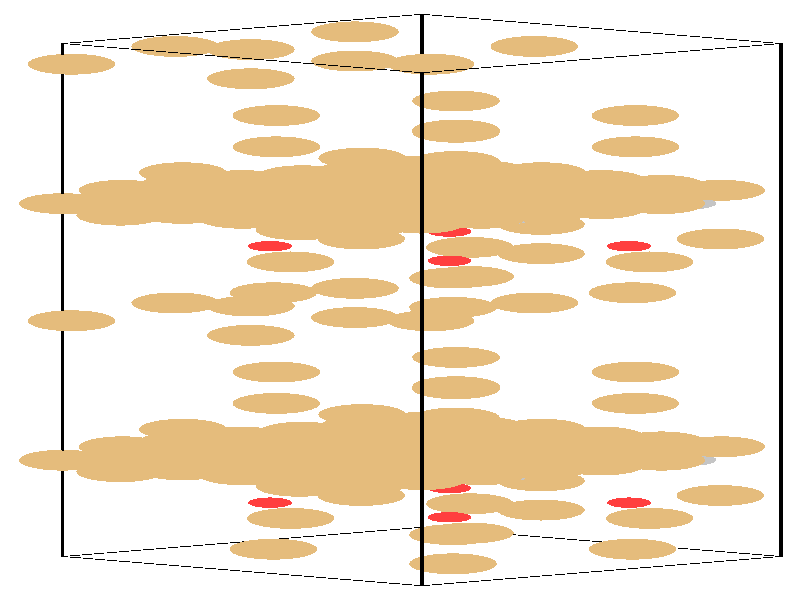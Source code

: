 #include "colors.inc"
#include "finish.inc"

global_settings {assumed_gamma 1 max_trace_level 6}
background {color White}
camera {orthographic
  right -24.13*x up 76.08*y
  direction 1.00*z
  location <0,0,50.00> look_at <0,0,0>}
light_source {<  2.00,   3.00,  40.00> color White
  area_light <0.70, 0, 0>, <0, 0.70, 0>, 3, 3
  adaptive 1 jitter}

#declare simple = finish {phong 0.7}
#declare pale = finish {ambient .5 diffuse .85 roughness .001 specular 0.200 }
#declare intermediate = finish {ambient 0.3 diffuse 0.6 specular 0.10 roughness 0.04 }
#declare vmd = finish {ambient .0 diffuse .65 phong 0.1 phong_size 40. specular 0.500 }
#declare jmol = finish {ambient .2 diffuse .6 specular 1 roughness .001 metallic}
#declare ase2 = finish {ambient 0.05 brilliance 3 diffuse 0.6 metallic specular 0.70 roughness 0.04 reflection 0.15}
#declare ase3 = finish {ambient .15 brilliance 2 diffuse .6 metallic specular 1. roughness .001 reflection .0}
#declare glass = finish {ambient .05 diffuse .3 specular 1. roughness .001}
#declare glass2 = finish {ambient .0 diffuse .3 specular 1. reflection .25 roughness .001}
#declare Rcell = 0.050;
#declare Rbond = 0.100;

#macro atom(LOC, R, COL, TRANS, FIN)
  sphere{LOC, R texture{pigment{color COL transmit TRANS} finish{FIN}}}
#end
#macro constrain(LOC, R, COL, TRANS FIN)
union{torus{R, Rcell rotate 45*z texture{pigment{color COL transmit TRANS} finish{FIN}}}
      torus{R, Rcell rotate -45*z texture{pigment{color COL transmit TRANS} finish{FIN}}}
      translate LOC}
#end

cylinder {<-10.17, -32.52, -33.83>, <  0.66, -36.23, -23.65>, Rcell pigment {Black}}
cylinder {<  0.66, -28.82, -44.00>, < 11.49, -32.52, -33.83>, Rcell pigment {Black}}
cylinder {<  0.66,  36.23, -20.33>, < 11.49,  32.52, -10.15>, Rcell pigment {Black}}
cylinder {<-10.17,  32.52, -10.15>, <  0.66,  28.82,   0.03>, Rcell pigment {Black}}
cylinder {<-10.17, -32.52, -33.83>, <  0.66, -28.82, -44.00>, Rcell pigment {Black}}
cylinder {<  0.66, -36.23, -23.65>, < 11.49, -32.52, -33.83>, Rcell pigment {Black}}
cylinder {<  0.66,  28.82,   0.03>, < 11.49,  32.52, -10.15>, Rcell pigment {Black}}
cylinder {<-10.17,  32.52, -10.15>, <  0.66,  36.23, -20.33>, Rcell pigment {Black}}
cylinder {<-10.17, -32.52, -33.83>, <-10.17,  32.52, -10.15>, Rcell pigment {Black}}
cylinder {<  0.66, -36.23, -23.65>, <  0.66,  28.82,   0.03>, Rcell pigment {Black}}
cylinder {< 11.49, -32.52, -33.83>, < 11.49,  32.52, -10.15>, Rcell pigment {Black}}
cylinder {<  0.66, -28.82, -44.00>, <  0.66,  36.23, -20.33>, Rcell pigment {Black}}
atom(<-10.17, -20.31, -29.38>, 1.32, rgb <0.78, 0.50, 0.20>, 0.0, ase3) // #0 
atom(< -8.37, -20.92, -27.68>, 1.32, rgb <0.78, 0.50, 0.20>, 0.0, ase3) // #1 
atom(< -6.56, -21.54, -25.99>, 1.32, rgb <0.78, 0.50, 0.20>, 0.0, ase3) // #2 
atom(< -8.37, -19.69, -31.08>, 1.32, rgb <0.78, 0.50, 0.20>, 0.0, ase3) // #3 
atom(< -6.56, -20.31, -29.38>, 1.32, rgb <0.78, 0.50, 0.20>, 0.0, ase3) // #4 
atom(< -4.76, -20.92, -27.68>, 1.32, rgb <0.78, 0.50, 0.20>, 0.0, ase3) // #5 
atom(< -6.56, -19.07, -32.77>, 1.32, rgb <0.78, 0.50, 0.20>, 0.0, ase3) // #6 
atom(< -4.76, -19.69, -31.08>, 1.32, rgb <0.78, 0.50, 0.20>, 0.0, ase3) // #7 
atom(< -2.95, -20.31, -29.38>, 1.32, rgb <0.78, 0.50, 0.20>, 0.0, ase3) // #8 
atom(< -8.37, -18.61, -28.76>, 1.32, rgb <0.78, 0.50, 0.20>, 0.0, ase3) // #9 
atom(< -6.56, -19.23, -27.07>, 1.32, rgb <0.78, 0.50, 0.20>, 0.0, ase3) // #10 
atom(< -4.76, -19.85, -25.37>, 1.32, rgb <0.78, 0.50, 0.20>, 0.0, ase3) // #11 
atom(< -6.56, -17.99, -30.46>, 1.32, rgb <0.78, 0.50, 0.20>, 0.0, ase3) // #12 
atom(< -4.76, -18.61, -28.76>, 1.32, rgb <0.78, 0.50, 0.20>, 0.0, ase3) // #13 
atom(< -2.95, -19.23, -27.07>, 1.32, rgb <0.78, 0.50, 0.20>, 0.0, ase3) // #14 
atom(< -4.76, -17.38, -32.15>, 1.32, rgb <0.78, 0.50, 0.20>, 0.0, ase3) // #15 
atom(< -2.95, -17.99, -30.46>, 1.32, rgb <0.78, 0.50, 0.20>, 0.0, ase3) // #16 
atom(< -1.14, -18.61, -28.76>, 1.32, rgb <0.78, 0.50, 0.20>, 0.0, ase3) // #17 
atom(<  4.28, -16.39, -27.88>, 1.32, rgb <0.78, 0.50, 0.20>, 0.0, ase3) // #18 
atom(<  1.60,  -0.93, -17.42>, 1.32, rgb <0.78, 0.50, 0.20>, 0.0, ase3) // #19 
atom(<  7.10, -13.11, -28.45>, 1.32, rgb <0.78, 0.50, 0.20>, 0.0, ase3) // #20 
atom(< -3.73,  -9.14, -25.64>, 1.32, rgb <0.78, 0.50, 0.20>, 0.0, ase3) // #21 
atom(<  9.66,   7.74, -20.72>, 1.32, rgb <0.78, 0.50, 0.20>, 0.0, ase3) // #22 
atom(< -3.03,   8.90, -14.18>, 1.32, rgb <0.78, 0.50, 0.20>, 0.0, ase3) // #23 
atom(<  0.92,  -2.63, -22.93>, 1.32, rgb <0.78, 0.50, 0.20>, 0.0, ase3) // #24 
atom(< -3.30,   4.83, -17.18>, 1.32, rgb <0.78, 0.50, 0.20>, 0.0, ase3) // #25 
atom(< -1.36,  -2.22, -17.79>, 1.32, rgb <0.78, 0.50, 0.20>, 0.0, ase3) // #26 
atom(<  6.91,   6.82, -16.84>, 0.66, rgb <1.00, 0.05, 0.05>, 0.0, ase3) // #27 
atom(<  3.36, -22.11, -25.84>, 0.76, rgb <0.56, 0.56, 0.56>, 0.0, ase3) // #28 
atom(<-10.17,  12.22, -17.54>, 1.32, rgb <0.78, 0.50, 0.20>, 0.0, ase3) // #29 
atom(< -8.37,  11.60, -15.85>, 1.32, rgb <0.78, 0.50, 0.20>, 0.0, ase3) // #30 
atom(< -6.56,  10.98, -14.15>, 1.32, rgb <0.78, 0.50, 0.20>, 0.0, ase3) // #31 
atom(< -8.37,  12.83, -19.24>, 1.32, rgb <0.78, 0.50, 0.20>, 0.0, ase3) // #32 
atom(< -6.56,  12.22, -17.54>, 1.32, rgb <0.78, 0.50, 0.20>, 0.0, ase3) // #33 
atom(< -4.76,  11.60, -15.85>, 1.32, rgb <0.78, 0.50, 0.20>, 0.0, ase3) // #34 
atom(< -6.56,  13.45, -20.93>, 1.32, rgb <0.78, 0.50, 0.20>, 0.0, ase3) // #35 
atom(< -4.76,  12.83, -19.24>, 1.32, rgb <0.78, 0.50, 0.20>, 0.0, ase3) // #36 
atom(< -2.95,  12.22, -17.54>, 1.32, rgb <0.78, 0.50, 0.20>, 0.0, ase3) // #37 
atom(< -8.37,  13.91, -16.92>, 1.32, rgb <0.78, 0.50, 0.20>, 0.0, ase3) // #38 
atom(< -6.56,  13.29, -15.23>, 1.32, rgb <0.78, 0.50, 0.20>, 0.0, ase3) // #39 
atom(< -4.76,  12.68, -13.53>, 1.32, rgb <0.78, 0.50, 0.20>, 0.0, ase3) // #40 
atom(< -6.56,  14.53, -18.62>, 1.32, rgb <0.78, 0.50, 0.20>, 0.0, ase3) // #41 
atom(< -4.76,  13.91, -16.92>, 1.32, rgb <0.78, 0.50, 0.20>, 0.0, ase3) // #42 
atom(< -2.95,  13.29, -15.23>, 1.32, rgb <0.78, 0.50, 0.20>, 0.0, ase3) // #43 
atom(< -4.76,  15.15, -20.32>, 1.32, rgb <0.78, 0.50, 0.20>, 0.0, ase3) // #44 
atom(< -2.95,  14.53, -18.62>, 1.32, rgb <0.78, 0.50, 0.20>, 0.0, ase3) // #45 
atom(< -1.14,  13.91, -16.92>, 1.32, rgb <0.78, 0.50, 0.20>, 0.0, ase3) // #46 
atom(<  4.28,  16.14, -16.05>, 1.32, rgb <0.78, 0.50, 0.20>, 0.0, ase3) // #47 
atom(<  1.60, -33.45, -29.26>, 1.32, rgb <0.78, 0.50, 0.20>, 0.0, ase3) // #48 
atom(<  7.10,  19.42, -16.61>, 1.32, rgb <0.78, 0.50, 0.20>, 0.0, ase3) // #49 
atom(< -3.73,  23.39, -13.80>, 1.32, rgb <0.78, 0.50, 0.20>, 0.0, ase3) // #50 
atom(<  9.66, -24.79, -32.56>, 1.32, rgb <0.78, 0.50, 0.20>, 0.0, ase3) // #51 
atom(< -3.03, -23.62, -26.02>, 1.32, rgb <0.78, 0.50, 0.20>, 0.0, ase3) // #52 
atom(<  0.92,  29.90, -11.09>, 1.32, rgb <0.78, 0.50, 0.20>, 0.0, ase3) // #53 
atom(< -3.30, -27.69, -29.02>, 1.32, rgb <0.78, 0.50, 0.20>, 0.0, ase3) // #54 
atom(< -1.36,  30.30,  -5.95>, 1.32, rgb <0.78, 0.50, 0.20>, 0.0, ase3) // #55 
atom(<  6.91, -25.70, -28.67>, 0.66, rgb <1.00, 0.05, 0.05>, 0.0, ase3) // #56 
atom(<  3.36,  10.41, -14.00>, 0.76, rgb <0.56, 0.56, 0.56>, 0.0, ase3) // #57 
atom(< -4.76, -18.45, -34.47>, 1.32, rgb <0.78, 0.50, 0.20>, 0.0, ase3) // #58 
atom(< -2.95, -19.07, -32.77>, 1.32, rgb <0.78, 0.50, 0.20>, 0.0, ase3) // #59 
atom(< -1.15, -19.69, -31.08>, 1.32, rgb <0.78, 0.50, 0.20>, 0.0, ase3) // #60 
atom(< -2.95, -17.84, -36.16>, 1.32, rgb <0.78, 0.50, 0.20>, 0.0, ase3) // #61 
atom(< -1.15, -18.45, -34.47>, 1.32, rgb <0.78, 0.50, 0.20>, 0.0, ase3) // #62 
atom(<  0.66, -19.07, -32.77>, 1.32, rgb <0.78, 0.50, 0.20>, 0.0, ase3) // #63 
atom(< -1.15, -17.22, -37.86>, 1.32, rgb <0.78, 0.50, 0.20>, 0.0, ase3) // #64 
atom(<  0.66, -17.84, -36.16>, 1.32, rgb <0.78, 0.50, 0.20>, 0.0, ase3) // #65 
atom(<  2.46, -18.45, -34.47>, 1.32, rgb <0.78, 0.50, 0.20>, 0.0, ase3) // #66 
atom(< -2.95, -16.76, -33.85>, 1.32, rgb <0.78, 0.50, 0.20>, 0.0, ase3) // #67 
atom(< -1.15, -17.38, -32.15>, 1.32, rgb <0.78, 0.50, 0.20>, 0.0, ase3) // #68 
atom(<  0.66, -17.99, -30.46>, 1.32, rgb <0.78, 0.50, 0.20>, 0.0, ase3) // #69 
atom(< -1.15, -16.14, -35.55>, 1.32, rgb <0.78, 0.50, 0.20>, 0.0, ase3) // #70 
atom(<  0.66, -16.76, -33.85>, 1.32, rgb <0.78, 0.50, 0.20>, 0.0, ase3) // #71 
atom(<  2.46, -17.38, -32.15>, 1.32, rgb <0.78, 0.50, 0.20>, 0.0, ase3) // #72 
atom(<  0.66, -15.52, -37.24>, 1.32, rgb <0.78, 0.50, 0.20>, 0.0, ase3) // #73 
atom(<  2.46, -16.14, -35.55>, 1.32, rgb <0.78, 0.50, 0.20>, 0.0, ase3) // #74 
atom(<  4.27, -16.76, -33.85>, 1.32, rgb <0.78, 0.50, 0.20>, 0.0, ase3) // #75 
atom(< -1.14, -18.24, -22.80>, 1.32, rgb <0.78, 0.50, 0.20>, 0.0, ase3) // #76 
atom(<  7.01,   0.92, -22.51>, 1.32, rgb <0.78, 0.50, 0.20>, 0.0, ase3) // #77 
atom(<  1.69, -14.96, -23.36>, 1.32, rgb <0.78, 0.50, 0.20>, 0.0, ase3) // #78 
atom(<  1.69,  -7.28, -30.72>, 1.32, rgb <0.78, 0.50, 0.20>, 0.0, ase3) // #79 
atom(<  4.25,   5.88, -15.63>, 1.32, rgb <0.78, 0.50, 0.20>, 0.0, ase3) // #80 
atom(<  2.39,  10.76, -19.27>, 1.32, rgb <0.78, 0.50, 0.20>, 0.0, ase3) // #81 
atom(< -4.50,  -4.48, -17.84>, 1.32, rgb <0.78, 0.50, 0.20>, 0.0, ase3) // #82 
atom(<  2.11,   6.68, -22.27>, 1.32, rgb <0.78, 0.50, 0.20>, 0.0, ase3) // #83 
atom(<  4.05,  -0.37, -22.88>, 1.32, rgb <0.78, 0.50, 0.20>, 0.0, ase3) // #84 
atom(<  1.49,   4.97, -11.75>, 0.66, rgb <1.00, 0.05, 0.05>, 0.0, ase3) // #85 
atom(<  8.78, -20.26, -30.93>, 0.76, rgb <0.56, 0.56, 0.56>, 0.0, ase3) // #86 
atom(< -4.76,  14.07, -22.63>, 1.32, rgb <0.78, 0.50, 0.20>, 0.0, ase3) // #87 
atom(< -2.95,  13.45, -20.93>, 1.32, rgb <0.78, 0.50, 0.20>, 0.0, ase3) // #88 
atom(< -1.15,  12.83, -19.24>, 1.32, rgb <0.78, 0.50, 0.20>, 0.0, ase3) // #89 
atom(< -2.95,  14.69, -24.33>, 1.32, rgb <0.78, 0.50, 0.20>, 0.0, ase3) // #90 
atom(< -1.15,  14.07, -22.63>, 1.32, rgb <0.78, 0.50, 0.20>, 0.0, ase3) // #91 
atom(<  0.66,  13.45, -20.93>, 1.32, rgb <0.78, 0.50, 0.20>, 0.0, ase3) // #92 
atom(< -1.15,  15.30, -26.02>, 1.32, rgb <0.78, 0.50, 0.20>, 0.0, ase3) // #93 
atom(<  0.66,  14.69, -24.33>, 1.32, rgb <0.78, 0.50, 0.20>, 0.0, ase3) // #94 
atom(<  2.46,  14.07, -22.63>, 1.32, rgb <0.78, 0.50, 0.20>, 0.0, ase3) // #95 
atom(< -2.95,  15.76, -22.01>, 1.32, rgb <0.78, 0.50, 0.20>, 0.0, ase3) // #96 
atom(< -1.15,  15.15, -20.32>, 1.32, rgb <0.78, 0.50, 0.20>, 0.0, ase3) // #97 
atom(<  0.66,  14.53, -18.62>, 1.32, rgb <0.78, 0.50, 0.20>, 0.0, ase3) // #98 
atom(< -1.15,  16.38, -23.71>, 1.32, rgb <0.78, 0.50, 0.20>, 0.0, ase3) // #99 
atom(<  0.66,  15.76, -22.01>, 1.32, rgb <0.78, 0.50, 0.20>, 0.0, ase3) // #100 
atom(<  2.46,  15.15, -20.32>, 1.32, rgb <0.78, 0.50, 0.20>, 0.0, ase3) // #101 
atom(<  0.66,  17.00, -25.41>, 1.32, rgb <0.78, 0.50, 0.20>, 0.0, ase3) // #102 
atom(<  2.46,  16.38, -23.71>, 1.32, rgb <0.78, 0.50, 0.20>, 0.0, ase3) // #103 
atom(<  4.27,  15.76, -22.01>, 1.32, rgb <0.78, 0.50, 0.20>, 0.0, ase3) // #104 
atom(< -1.14,  14.29, -10.96>, 1.32, rgb <0.78, 0.50, 0.20>, 0.0, ase3) // #105 
atom(<  7.01, -31.60, -34.35>, 1.32, rgb <0.78, 0.50, 0.20>, 0.0, ase3) // #106 
atom(<  1.69,  17.56, -11.53>, 1.32, rgb <0.78, 0.50, 0.20>, 0.0, ase3) // #107 
atom(<  1.69,  25.24, -18.89>, 1.32, rgb <0.78, 0.50, 0.20>, 0.0, ase3) // #108 
atom(<  4.25, -26.64, -27.47>, 1.32, rgb <0.78, 0.50, 0.20>, 0.0, ase3) // #109 
atom(<  2.39, -21.77, -31.10>, 1.32, rgb <0.78, 0.50, 0.20>, 0.0, ase3) // #110 
atom(< -4.50,  28.05,  -6.00>, 1.32, rgb <0.78, 0.50, 0.20>, 0.0, ase3) // #111 
atom(<  2.11, -25.84, -34.10>, 1.32, rgb <0.78, 0.50, 0.20>, 0.0, ase3) // #112 
atom(<  4.05,  32.15, -11.04>, 1.32, rgb <0.78, 0.50, 0.20>, 0.0, ase3) // #113 
atom(<  1.49, -27.55, -23.59>, 0.66, rgb <1.00, 0.05, 0.05>, 0.0, ase3) // #114 
atom(<  8.78,  12.26, -19.09>, 0.76, rgb <0.56, 0.56, 0.56>, 0.0, ase3) // #115 
atom(< -4.76, -22.16, -24.29>, 1.32, rgb <0.78, 0.50, 0.20>, 0.0, ase3) // #116 
atom(< -2.95, -22.78, -22.59>, 1.32, rgb <0.78, 0.50, 0.20>, 0.0, ase3) // #117 
atom(< -1.14, -23.39, -20.90>, 1.32, rgb <0.78, 0.50, 0.20>, 0.0, ase3) // #118 
atom(< -2.95, -21.54, -25.99>, 1.32, rgb <0.78, 0.50, 0.20>, 0.0, ase3) // #119 
atom(< -1.15, -22.16, -24.29>, 1.32, rgb <0.78, 0.50, 0.20>, 0.0, ase3) // #120 
atom(<  0.66, -22.78, -22.59>, 1.32, rgb <0.78, 0.50, 0.20>, 0.0, ase3) // #121 
atom(< -1.15, -20.92, -27.68>, 1.32, rgb <0.78, 0.50, 0.20>, 0.0, ase3) // #122 
atom(<  0.66, -21.54, -25.99>, 1.32, rgb <0.78, 0.50, 0.20>, 0.0, ase3) // #123 
atom(<  2.46, -22.16, -24.29>, 1.32, rgb <0.78, 0.50, 0.20>, 0.0, ase3) // #124 
atom(< -2.95, -20.46, -23.67>, 1.32, rgb <0.78, 0.50, 0.20>, 0.0, ase3) // #125 
atom(< -1.15, -21.08, -21.98>, 1.32, rgb <0.78, 0.50, 0.20>, 0.0, ase3) // #126 
atom(<  0.66, -21.70, -20.28>, 1.32, rgb <0.78, 0.50, 0.20>, 0.0, ase3) // #127 
atom(< -1.15, -19.85, -25.37>, 1.32, rgb <0.78, 0.50, 0.20>, 0.0, ase3) // #128 
atom(<  0.66, -20.46, -23.67>, 1.32, rgb <0.78, 0.50, 0.20>, 0.0, ase3) // #129 
atom(<  2.46, -21.08, -21.98>, 1.32, rgb <0.78, 0.50, 0.20>, 0.0, ase3) // #130 
atom(<  0.66, -19.23, -27.07>, 1.32, rgb <0.78, 0.50, 0.20>, 0.0, ase3) // #131 
atom(<  2.46, -19.85, -25.37>, 1.32, rgb <0.78, 0.50, 0.20>, 0.0, ase3) // #132 
atom(<  4.27, -20.46, -23.67>, 1.32, rgb <0.78, 0.50, 0.20>, 0.0, ase3) // #133 
atom(< -1.14, -14.53, -32.97>, 1.32, rgb <0.78, 0.50, 0.20>, 0.0, ase3) // #134 
atom(< -3.82,   0.92, -22.51>, 1.32, rgb <0.78, 0.50, 0.20>, 0.0, ase3) // #135 
atom(<  1.69, -11.25, -33.54>, 1.32, rgb <0.78, 0.50, 0.20>, 0.0, ase3) // #136 
atom(<  1.69, -10.99, -20.55>, 1.32, rgb <0.78, 0.50, 0.20>, 0.0, ase3) // #137 
atom(<  4.25,   9.59, -25.81>, 1.32, rgb <0.78, 0.50, 0.20>, 0.0, ase3) // #138 
atom(< -8.44,  10.76, -19.27>, 1.32, rgb <0.78, 0.50, 0.20>, 0.0, ase3) // #139 
atom(< -4.50,  -0.77, -28.02>, 1.32, rgb <0.78, 0.50, 0.20>, 0.0, ase3) // #140 
atom(<  2.11,   2.98, -12.09>, 1.32, rgb <0.78, 0.50, 0.20>, 0.0, ase3) // #141 
atom(< -6.78,  -0.37, -22.88>, 1.32, rgb <0.78, 0.50, 0.20>, 0.0, ase3) // #142 
atom(<  1.49,   8.68, -21.93>, 0.66, rgb <1.00, 0.05, 0.05>, 0.0, ase3) // #143 
atom(< -2.05, -20.26, -30.93>, 0.76, rgb <0.56, 0.56, 0.56>, 0.0, ase3) // #144 
atom(< -4.76,  10.36, -12.45>, 1.32, rgb <0.78, 0.50, 0.20>, 0.0, ase3) // #145 
atom(< -2.95,   9.75, -10.76>, 1.32, rgb <0.78, 0.50, 0.20>, 0.0, ase3) // #146 
atom(< -1.14,   9.13,  -9.06>, 1.32, rgb <0.78, 0.50, 0.20>, 0.0, ase3) // #147 
atom(< -2.95,  10.98, -14.15>, 1.32, rgb <0.78, 0.50, 0.20>, 0.0, ase3) // #148 
atom(< -1.15,  10.36, -12.45>, 1.32, rgb <0.78, 0.50, 0.20>, 0.0, ase3) // #149 
atom(<  0.66,   9.75, -10.76>, 1.32, rgb <0.78, 0.50, 0.20>, 0.0, ase3) // #150 
atom(< -1.15,  11.60, -15.85>, 1.32, rgb <0.78, 0.50, 0.20>, 0.0, ase3) // #151 
atom(<  0.66,  10.98, -14.15>, 1.32, rgb <0.78, 0.50, 0.20>, 0.0, ase3) // #152 
atom(<  2.46,  10.36, -12.45>, 1.32, rgb <0.78, 0.50, 0.20>, 0.0, ase3) // #153 
atom(< -2.95,  12.06, -11.84>, 1.32, rgb <0.78, 0.50, 0.20>, 0.0, ase3) // #154 
atom(< -1.15,  11.44, -10.14>, 1.32, rgb <0.78, 0.50, 0.20>, 0.0, ase3) // #155 
atom(<  0.66,  10.83,  -8.44>, 1.32, rgb <0.78, 0.50, 0.20>, 0.0, ase3) // #156 
atom(< -1.15,  12.68, -13.53>, 1.32, rgb <0.78, 0.50, 0.20>, 0.0, ase3) // #157 
atom(<  0.66,  12.06, -11.84>, 1.32, rgb <0.78, 0.50, 0.20>, 0.0, ase3) // #158 
atom(<  2.46,  11.44, -10.14>, 1.32, rgb <0.78, 0.50, 0.20>, 0.0, ase3) // #159 
atom(<  0.66,  13.29, -15.23>, 1.32, rgb <0.78, 0.50, 0.20>, 0.0, ase3) // #160 
atom(<  2.46,  12.68, -13.53>, 1.32, rgb <0.78, 0.50, 0.20>, 0.0, ase3) // #161 
atom(<  4.27,  12.06, -11.84>, 1.32, rgb <0.78, 0.50, 0.20>, 0.0, ase3) // #162 
atom(< -1.14,  17.99, -21.14>, 1.32, rgb <0.78, 0.50, 0.20>, 0.0, ase3) // #163 
atom(< -3.82, -31.60, -34.35>, 1.32, rgb <0.78, 0.50, 0.20>, 0.0, ase3) // #164 
atom(<  1.69,  21.27, -21.70>, 1.32, rgb <0.78, 0.50, 0.20>, 0.0, ase3) // #165 
atom(<  1.69,  21.54,  -8.71>, 1.32, rgb <0.78, 0.50, 0.20>, 0.0, ase3) // #166 
atom(<  4.25, -22.93, -37.65>, 1.32, rgb <0.78, 0.50, 0.20>, 0.0, ase3) // #167 
atom(< -8.44, -21.77, -31.10>, 1.32, rgb <0.78, 0.50, 0.20>, 0.0, ase3) // #168 
atom(< -4.50,  31.75, -16.18>, 1.32, rgb <0.78, 0.50, 0.20>, 0.0, ase3) // #169 
atom(<  2.11, -29.55, -23.93>, 1.32, rgb <0.78, 0.50, 0.20>, 0.0, ase3) // #170 
atom(< -6.78,  32.15, -11.04>, 1.32, rgb <0.78, 0.50, 0.20>, 0.0, ase3) // #171 
atom(<  1.49, -23.85, -33.76>, 0.66, rgb <1.00, 0.05, 0.05>, 0.0, ase3) // #172 
atom(< -2.05,  12.26, -19.09>, 0.76, rgb <0.56, 0.56, 0.56>, 0.0, ase3) // #173 
atom(<  0.66, -20.31, -29.38>, 1.32, rgb <0.78, 0.50, 0.20>, 0.0, ase3) // #174 
atom(<  2.46, -20.92, -27.68>, 1.32, rgb <0.78, 0.50, 0.20>, 0.0, ase3) // #175 
atom(<  4.27, -21.54, -25.99>, 1.32, rgb <0.78, 0.50, 0.20>, 0.0, ase3) // #176 
atom(<  2.46, -19.69, -31.08>, 1.32, rgb <0.78, 0.50, 0.20>, 0.0, ase3) // #177 
atom(<  4.27, -20.31, -29.38>, 1.32, rgb <0.78, 0.50, 0.20>, 0.0, ase3) // #178 
atom(<  6.07, -20.92, -27.68>, 1.32, rgb <0.78, 0.50, 0.20>, 0.0, ase3) // #179 
atom(<  4.27, -19.07, -32.77>, 1.32, rgb <0.78, 0.50, 0.20>, 0.0, ase3) // #180 
atom(<  6.07, -19.69, -31.08>, 1.32, rgb <0.78, 0.50, 0.20>, 0.0, ase3) // #181 
atom(<  7.88, -20.31, -29.38>, 1.32, rgb <0.78, 0.50, 0.20>, 0.0, ase3) // #182 
atom(<  2.46, -18.61, -28.76>, 1.32, rgb <0.78, 0.50, 0.20>, 0.0, ase3) // #183 
atom(<  4.27, -19.23, -27.07>, 1.32, rgb <0.78, 0.50, 0.20>, 0.0, ase3) // #184 
atom(<  6.07, -19.85, -25.37>, 1.32, rgb <0.78, 0.50, 0.20>, 0.0, ase3) // #185 
atom(<  4.27, -17.99, -30.46>, 1.32, rgb <0.78, 0.50, 0.20>, 0.0, ase3) // #186 
atom(<  6.07, -18.61, -28.76>, 1.32, rgb <0.78, 0.50, 0.20>, 0.0, ase3) // #187 
atom(<  7.88, -19.23, -27.07>, 1.32, rgb <0.78, 0.50, 0.20>, 0.0, ase3) // #188 
atom(<  6.07, -17.38, -32.15>, 1.32, rgb <0.78, 0.50, 0.20>, 0.0, ase3) // #189 
atom(<  7.88, -17.99, -30.46>, 1.32, rgb <0.78, 0.50, 0.20>, 0.0, ase3) // #190 
atom(<  9.69, -18.61, -28.76>, 1.32, rgb <0.78, 0.50, 0.20>, 0.0, ase3) // #191 
atom(< -6.55, -16.39, -27.88>, 1.32, rgb <0.78, 0.50, 0.20>, 0.0, ase3) // #192 
atom(<  1.60,   2.78, -27.60>, 1.32, rgb <0.78, 0.50, 0.20>, 0.0, ase3) // #193 
atom(< -3.73, -13.11, -28.45>, 1.32, rgb <0.78, 0.50, 0.20>, 0.0, ase3) // #194 
atom(<  7.10,  -9.14, -25.64>, 1.32, rgb <0.78, 0.50, 0.20>, 0.0, ase3) // #195 
atom(< -1.17,   7.74, -20.72>, 1.32, rgb <0.78, 0.50, 0.20>, 0.0, ase3) // #196 
atom(< -3.03,  12.61, -24.35>, 1.32, rgb <0.78, 0.50, 0.20>, 0.0, ase3) // #197 
atom(< -9.91,  -2.63, -22.93>, 1.32, rgb <0.78, 0.50, 0.20>, 0.0, ase3) // #198 
atom(<  7.53,   4.83, -17.18>, 1.32, rgb <0.78, 0.50, 0.20>, 0.0, ase3) // #199 
atom(< -1.36,   1.48, -27.97>, 1.32, rgb <0.78, 0.50, 0.20>, 0.0, ase3) // #200 
atom(< -3.92,   6.82, -16.84>, 0.66, rgb <1.00, 0.05, 0.05>, 0.0, ase3) // #201 
atom(<  3.36, -18.41, -36.02>, 0.76, rgb <0.56, 0.56, 0.56>, 0.0, ase3) // #202 
atom(<  0.66,  12.22, -17.54>, 1.32, rgb <0.78, 0.50, 0.20>, 0.0, ase3) // #203 
atom(<  2.46,  11.60, -15.85>, 1.32, rgb <0.78, 0.50, 0.20>, 0.0, ase3) // #204 
atom(<  4.27,  10.98, -14.15>, 1.32, rgb <0.78, 0.50, 0.20>, 0.0, ase3) // #205 
atom(<  2.46,  12.83, -19.24>, 1.32, rgb <0.78, 0.50, 0.20>, 0.0, ase3) // #206 
atom(<  4.27,  12.22, -17.54>, 1.32, rgb <0.78, 0.50, 0.20>, 0.0, ase3) // #207 
atom(<  6.07,  11.60, -15.85>, 1.32, rgb <0.78, 0.50, 0.20>, 0.0, ase3) // #208 
atom(<  4.27,  13.45, -20.93>, 1.32, rgb <0.78, 0.50, 0.20>, 0.0, ase3) // #209 
atom(<  6.07,  12.83, -19.24>, 1.32, rgb <0.78, 0.50, 0.20>, 0.0, ase3) // #210 
atom(<  7.88,  12.22, -17.54>, 1.32, rgb <0.78, 0.50, 0.20>, 0.0, ase3) // #211 
atom(<  2.46,  13.91, -16.92>, 1.32, rgb <0.78, 0.50, 0.20>, 0.0, ase3) // #212 
atom(<  4.27,  13.29, -15.23>, 1.32, rgb <0.78, 0.50, 0.20>, 0.0, ase3) // #213 
atom(<  6.07,  12.68, -13.53>, 1.32, rgb <0.78, 0.50, 0.20>, 0.0, ase3) // #214 
atom(<  4.27,  14.53, -18.62>, 1.32, rgb <0.78, 0.50, 0.20>, 0.0, ase3) // #215 
atom(<  6.07,  13.91, -16.92>, 1.32, rgb <0.78, 0.50, 0.20>, 0.0, ase3) // #216 
atom(<  7.88,  13.29, -15.23>, 1.32, rgb <0.78, 0.50, 0.20>, 0.0, ase3) // #217 
atom(<  6.07,  15.15, -20.32>, 1.32, rgb <0.78, 0.50, 0.20>, 0.0, ase3) // #218 
atom(<  7.88,  14.53, -18.62>, 1.32, rgb <0.78, 0.50, 0.20>, 0.0, ase3) // #219 
atom(<  9.69,  13.91, -16.92>, 1.32, rgb <0.78, 0.50, 0.20>, 0.0, ase3) // #220 
atom(< -6.55,  16.14, -16.05>, 1.32, rgb <0.78, 0.50, 0.20>, 0.0, ase3) // #221 
atom(<  1.60, -29.75, -39.43>, 1.32, rgb <0.78, 0.50, 0.20>, 0.0, ase3) // #222 
atom(< -3.73,  19.42, -16.61>, 1.32, rgb <0.78, 0.50, 0.20>, 0.0, ase3) // #223 
atom(<  7.10,  23.39, -13.80>, 1.32, rgb <0.78, 0.50, 0.20>, 0.0, ase3) // #224 
atom(< -1.17, -24.79, -32.56>, 1.32, rgb <0.78, 0.50, 0.20>, 0.0, ase3) // #225 
atom(< -3.03, -19.91, -36.19>, 1.32, rgb <0.78, 0.50, 0.20>, 0.0, ase3) // #226 
atom(< -9.91,  29.90, -11.09>, 1.32, rgb <0.78, 0.50, 0.20>, 0.0, ase3) // #227 
atom(<  7.53, -27.69, -29.02>, 1.32, rgb <0.78, 0.50, 0.20>, 0.0, ase3) // #228 
atom(< -1.36,  34.00, -16.13>, 1.32, rgb <0.78, 0.50, 0.20>, 0.0, ase3) // #229 
atom(< -3.92, -25.70, -28.67>, 0.66, rgb <1.00, 0.05, 0.05>, 0.0, ase3) // #230 
atom(<  3.36,  14.11, -24.18>, 0.76, rgb <0.56, 0.56, 0.56>, 0.0, ase3) // #231 
